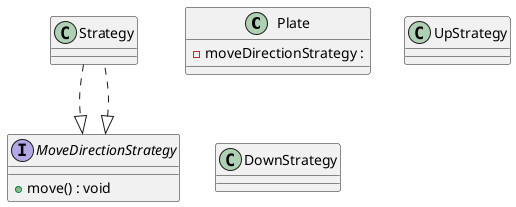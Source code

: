 @startuml

class Plate{
    -moveDirectionStrategy : 
}

interface MoveDirectionStrategy{
    +move() : void
}

class UpStrategy{

}

class DownStrategy{

}


MoveDirectionStrategy <|..UpStrategy 
MoveDirectionStrategy <|..DownStrategy 

@enduml